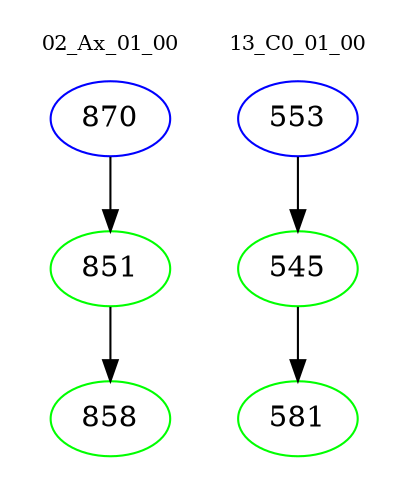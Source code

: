 digraph{
subgraph cluster_0 {
color = white
label = "02_Ax_01_00";
fontsize=10;
T0_870 [label="870", color="blue"]
T0_870 -> T0_851 [color="black"]
T0_851 [label="851", color="green"]
T0_851 -> T0_858 [color="black"]
T0_858 [label="858", color="green"]
}
subgraph cluster_1 {
color = white
label = "13_C0_01_00";
fontsize=10;
T1_553 [label="553", color="blue"]
T1_553 -> T1_545 [color="black"]
T1_545 [label="545", color="green"]
T1_545 -> T1_581 [color="black"]
T1_581 [label="581", color="green"]
}
}
